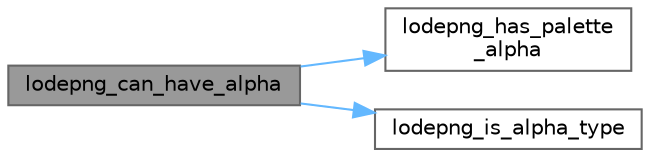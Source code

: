 digraph "lodepng_can_have_alpha"
{
 // LATEX_PDF_SIZE
  bgcolor="transparent";
  edge [fontname=Helvetica,fontsize=10,labelfontname=Helvetica,labelfontsize=10];
  node [fontname=Helvetica,fontsize=10,shape=box,height=0.2,width=0.4];
  rankdir="LR";
  Node1 [id="Node000001",label="lodepng_can_have_alpha",height=0.2,width=0.4,color="gray40", fillcolor="grey60", style="filled", fontcolor="black",tooltip=" "];
  Node1 -> Node2 [id="edge1_Node000001_Node000002",color="steelblue1",style="solid",tooltip=" "];
  Node2 [id="Node000002",label="lodepng_has_palette\l_alpha",height=0.2,width=0.4,color="grey40", fillcolor="white", style="filled",URL="$lodepng_8cpp.html#a4e89e0d7e13e0f3c098c4cf326cc5014",tooltip=" "];
  Node1 -> Node3 [id="edge2_Node000001_Node000003",color="steelblue1",style="solid",tooltip=" "];
  Node3 [id="Node000003",label="lodepng_is_alpha_type",height=0.2,width=0.4,color="grey40", fillcolor="white", style="filled",URL="$lodepng_8cpp.html#aa255d9a2e4054fc2888bf7670dac4107",tooltip=" "];
}
